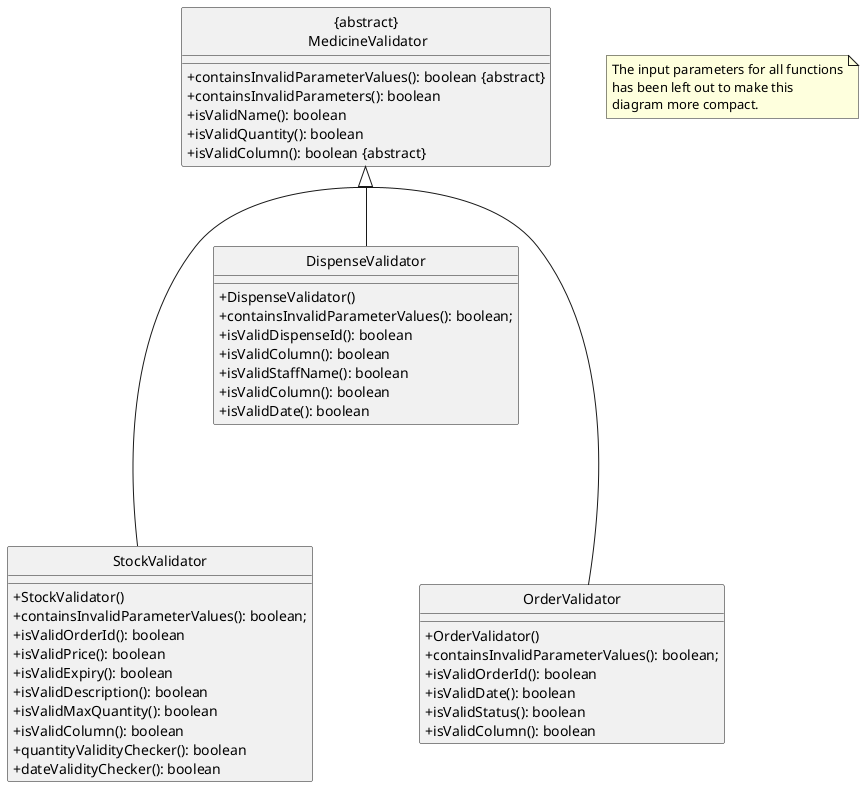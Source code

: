 @startuml
'https://plantuml.com/class-diagram
' hide the circles in the diagram
hide circle
' hide the icons for access modifiers
skinparam classAttributeIconSize 0
' to join all the arrows
skinparam groupInheritance 3


class "{abstract}\n MedicineValidator"{
    +containsInvalidParameterValues(): boolean &#123;abstract&#125;
    +containsInvalidParameters(): boolean
    +isValidName(): boolean
    +isValidQuantity(): boolean
    +isValidColumn(): boolean &#123;abstract&#125;
}

class "StockValidator"{
    +StockValidator()
    +containsInvalidParameterValues(): boolean;
    +isValidOrderId(): boolean
    +isValidPrice(): boolean
    +isValidExpiry(): boolean
    +isValidDescription(): boolean
    +isValidMaxQuantity(): boolean
    +isValidColumn(): boolean
    +quantityValidityChecker(): boolean
    +dateValidityChecker(): boolean
}

class "DispenseValidator"{
    +DispenseValidator()
    +containsInvalidParameterValues(): boolean;
    +isValidDispenseId(): boolean
    +isValidColumn(): boolean
    +isValidStaffName(): boolean
    +isValidColumn(): boolean
    +isValidDate(): boolean
}

class "OrderValidator"{
    +OrderValidator()
    +containsInvalidParameterValues(): boolean;
    +isValidOrderId(): boolean
    +isValidDate(): boolean
    +isValidStatus(): boolean
    +isValidColumn(): boolean
}

"{abstract}\n MedicineValidator" <|---- "StockValidator"
"{abstract}\n MedicineValidator" <|-- "DispenseValidator"
"{abstract}\n MedicineValidator" <|---- "OrderValidator"

note "The input parameters for all functions\nhas been left out to make this\ndiagram more compact." as n1
 '
@enduml